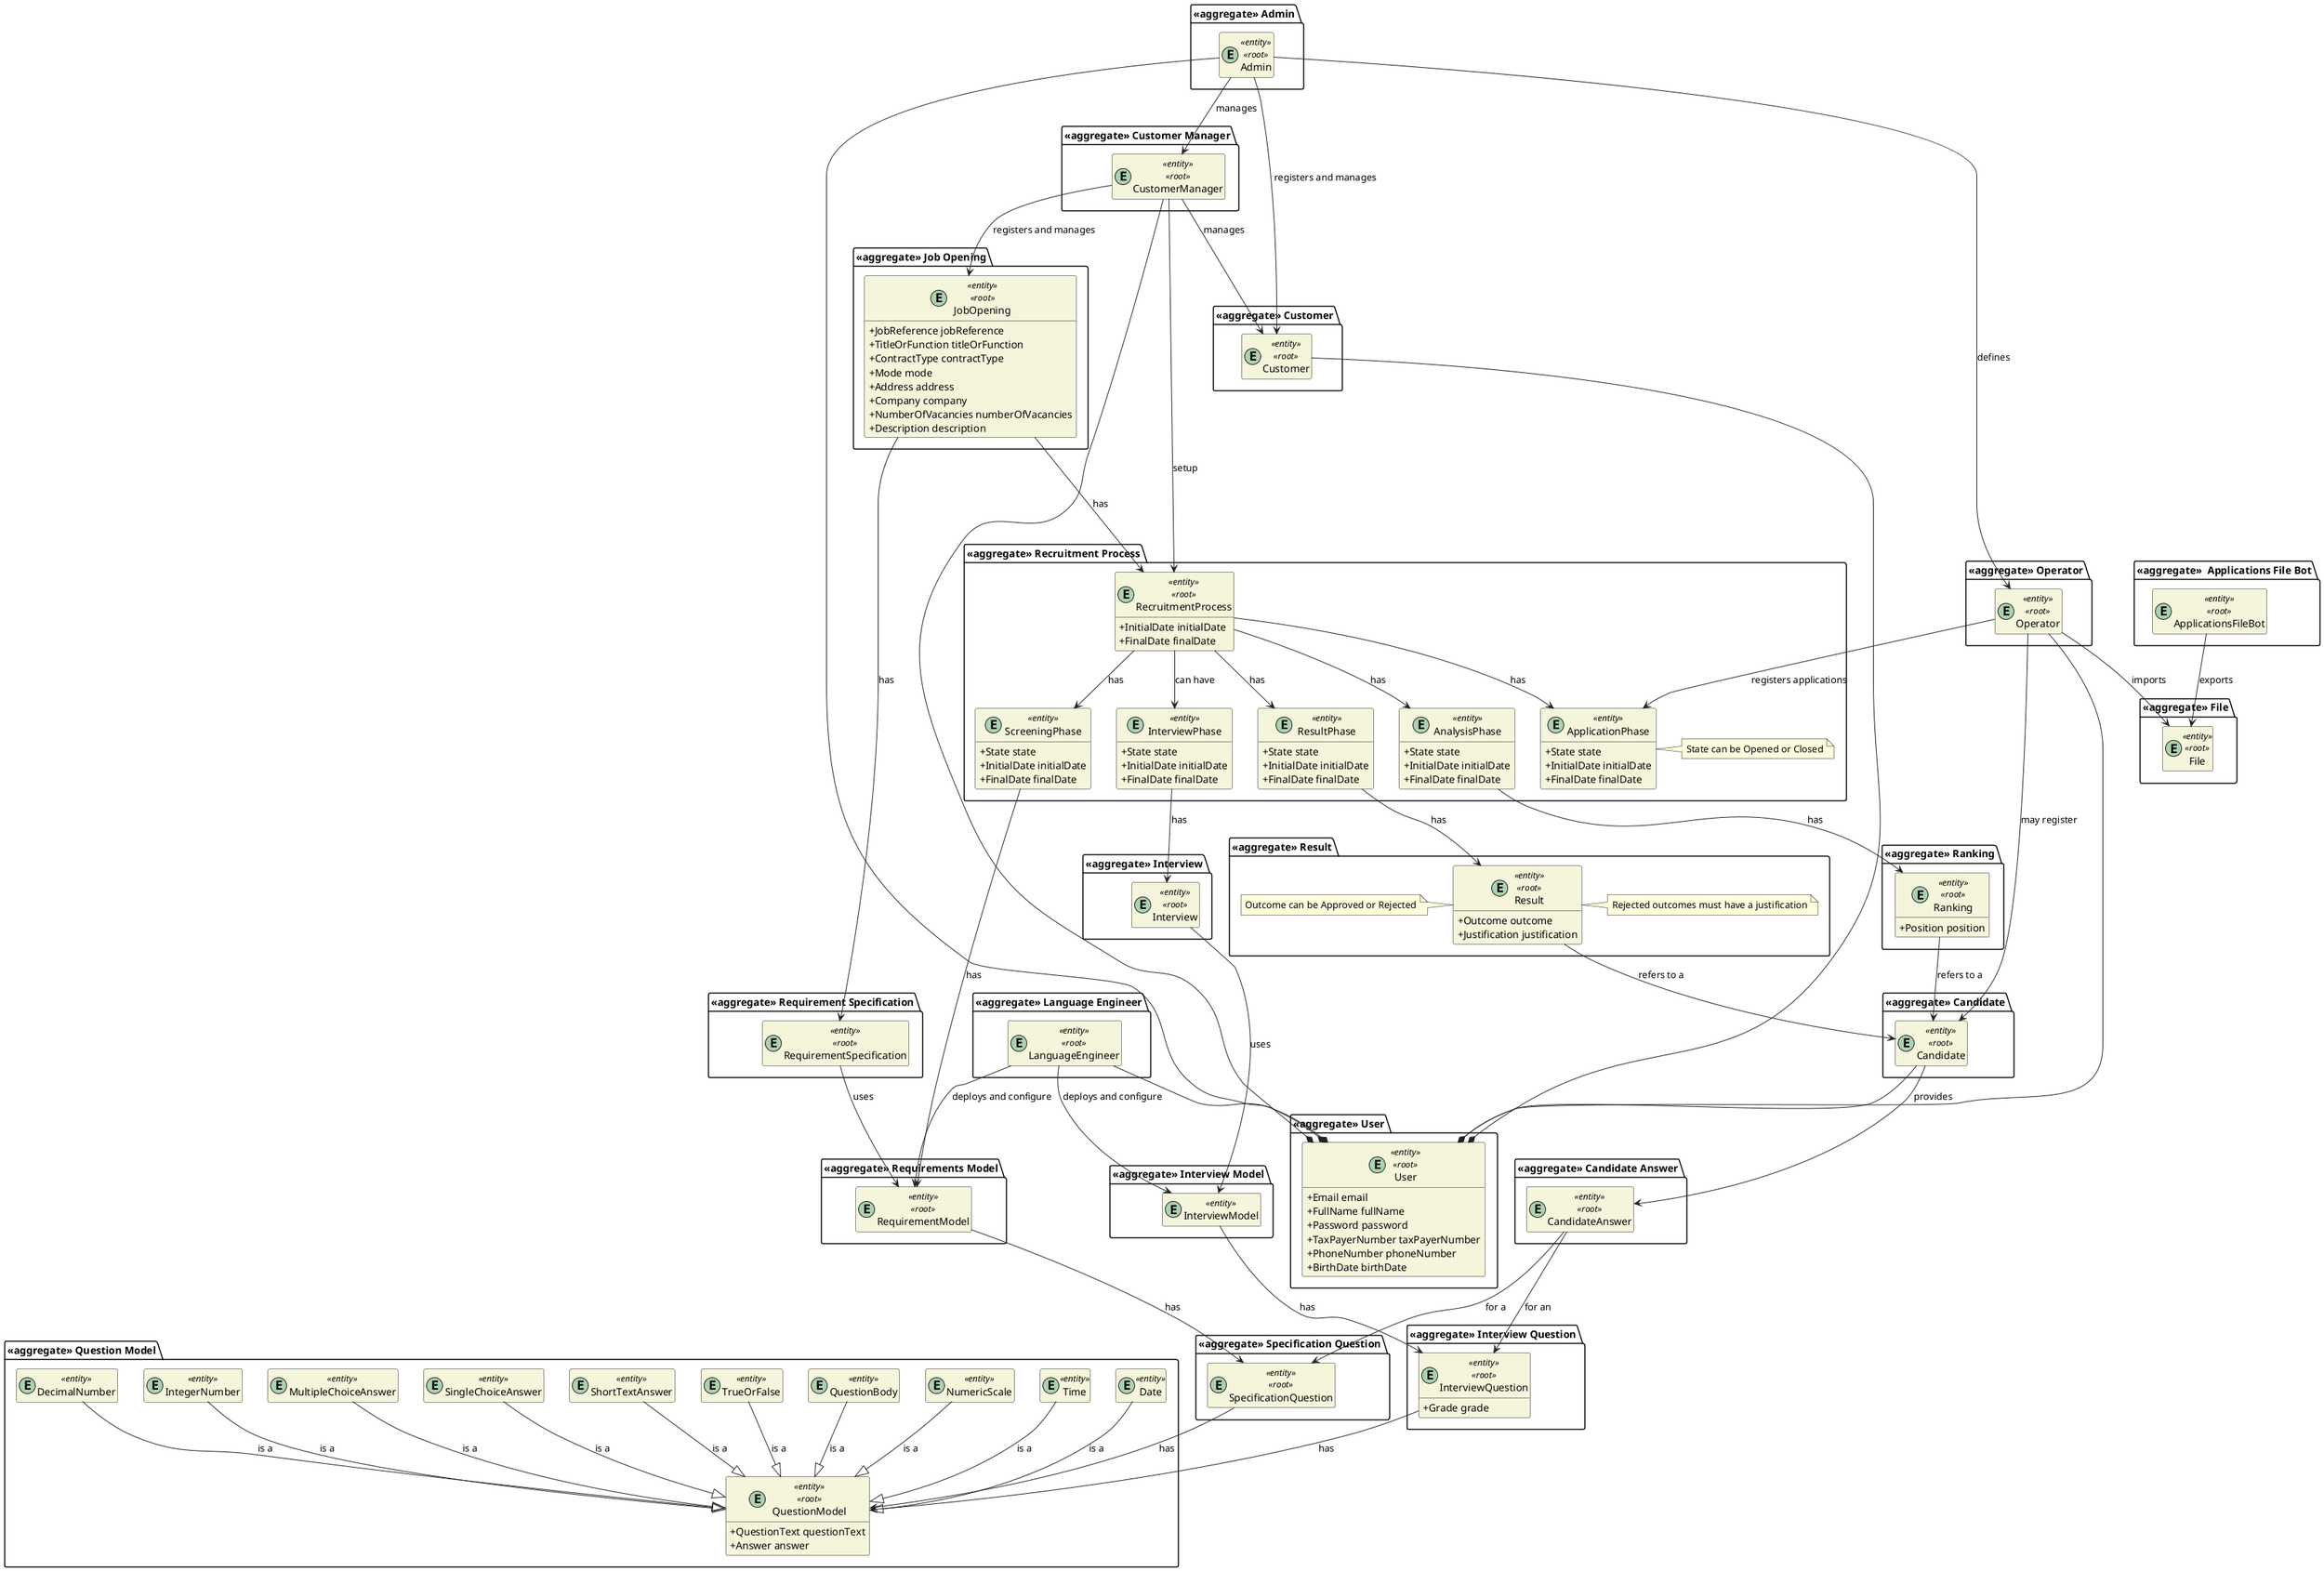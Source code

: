 @startuml domain-model

skinparam classAttributeIconSize 0
hide empty attributes
hide empty methods
skinparam classBackgroundColor beige
skinparam ArrowColor #222222

' User Aggregate
package "<<aggregate>> User" {
    entity User <<entity>> <<root>> {
        + Email email
        + FullName fullName
        + Password password
        + TaxPayerNumber taxPayerNumber
        + PhoneNumber phoneNumber
        + BirthDate birthDate
    }
}

' Admin Aggregate
package "<<aggregate>> Admin" {
    entity Admin <<entity>> <<root>> {}
}

' Customer Manager Aggregate
package "<<aggregate>> Customer Manager" {
    entity CustomerManager <<entity>> <<root>> {}
}

' Operator Aggregate
package "<<aggregate>> Operator" {
    entity Operator <<entity>> <<root>> {}
}

' Language Engineer Aggregate
package "<<aggregate>> Language Engineer"{
    entity LanguageEngineer <<entity>> <<root>> {}
}

' Candidate Aggregate
package "<<aggregate>> Candidate" {
    entity Candidate <<entity>> <<root>> {}
}

' Customer Aggregate
package "<<aggregate>> Customer" {
    entity Customer <<entity>> <<root>> {}
}

' Applications File Bot Aggregate
package "<<aggregate>>  Applications File Bot" {
    entity  ApplicationsFileBot <<entity>> <<root>> {}
}

' Recruitment Process Aggregate
package "<<aggregate>> Recruitment Process" {
    entity RecruitmentProcess <<entity>> <<root>> {
        + InitialDate initialDate
        + FinalDate finalDate
    }
    entity ApplicationPhase <<entity>> {
        + State state
        + InitialDate initialDate
        + FinalDate finalDate
    }
    note right of ApplicationPhase: State can be Opened or Closed

    entity ScreeningPhase <<entity>> {
        + State state
        + InitialDate initialDate
        + FinalDate finalDate
    }
    entity InterviewPhase <<entity>> {
        + State state
        + InitialDate initialDate
        + FinalDate finalDate
    }
    entity AnalysisPhase <<entity>> {
        + State state
        + InitialDate initialDate
        + FinalDate finalDate
    }
    entity ResultPhase <<entity>> {
        + State state
        + InitialDate initialDate
        + FinalDate finalDate
    }
}

' Job Opening Aggregate
package "<<aggregate>> Job Opening" {
    entity JobOpening <<entity>> <<root>> {
        + JobReference jobReference
        + TitleOrFunction titleOrFunction
        + ContractType contractType
        + Mode mode
        + Address address
        + Company company
        + NumberOfVacancies numberOfVacancies
        + Description description
    }
}

' RequirementSpecification
package "<<aggregate>> Requirement Specification" {
    entity RequirementSpecification <<entity>> <<root>> {}
}

' Interview Phase Model Aggregate
package "<<aggregate>> Interview Model" {
    entity InterviewModel <<entity>>  {}
}

' Interview Aggregate
package "<<aggregate>> Interview" {
    entity Interview <<entity>> <<root>> {}
}

' Candidate Answer Aggregate
package "<<aggregate>> Candidate Answer" {
    entity CandidateAnswer <<entity>> <<root>> {}
}

' Interview Question Aggregate
package "<<aggregate>> Interview Question" {  
    entity InterviewQuestion <<entity>> <<root>> {
        + Grade grade
    }
}

' Specification Question Aggregate
package "<<aggregate>> Specification Question" {  
    entity SpecificationQuestion <<entity>> <<root>> {}
}

' Plugins Aggregate
package "<<aggregate>> Requirements Model" {
    entity RequirementModel <<entity>> <<root>> {}
}

' Ranking Aggregate
package "<<aggregate>> Ranking" {
    entity Ranking <<entity>> <<root>> {
        + Position position
    }
}

' Question Model Aggregate
package "<<aggregate>> Question Model" {
    entity QuestionModel <<entity>> <<root>> {
        + QuestionText questionText
        + Answer answer
    }
    entity TrueOrFalse <<entity>> {}
    entity ShortTextAnswer <<entity>> {}
    entity SingleChoiceAnswer <<entity>> {}
    entity MultipleChoiceAnswer <<entity>> {}
    entity IntegerNumber <<entity>> {}
    entity DecimalNumber <<entity>> {}
    entity Date <<entity>> {}
    entity Time <<entity>> {}
    entity NumericScale <<entity>> {}
    entity QuestionBody <<entity>> {}
}

' File Aggregate
package "<<aggregate>> File" {
    entity File <<entity>> <<root>> {}
}

' Result Aggregate
package "<<aggregate>> Result" {
    entity Result <<entity>> <<root>> {
        + Outcome outcome
        + Justification justification
    }
    note left of Result: Outcome can be Approved or Rejected
    note right of Result: Rejected outcomes must have a justification
}

' User value objects relationships
Admin --* User
CustomerManager --* User
Operator --* User
Customer --* User
LanguageEngineer --* User
Candidate --* User

' Admin relationships
Admin --> Customer: registers and manages
Admin --> CustomerManager: manages
Admin --> Operator: defines

' Operator relationships
Operator --> Candidate: may register
Operator --> ApplicationPhase: registers applications
Operator --> File: imports

' Customer Manager relationships
CustomerManager --> Customer: manages
CustomerManager --> JobOpening: registers and manages
CustomerManager --> RecruitmentProcess: setup

' Recruitment Process relationships
RecruitmentProcess --> ApplicationPhase: has
RecruitmentProcess --> ScreeningPhase: has
RecruitmentProcess --> InterviewPhase: can have
RecruitmentProcess --> AnalysisPhase: has
RecruitmentProcess --> ResultPhase: has

' Job Opening relationships
JobOpening ---> RecruitmentProcess: has
JobOpening --> RequirementSpecification: has
RequirementSpecification --> RequirementModel: uses

' InterviewPhase Models relationships
InterviewModel --> InterviewQuestion: has

' Job Requirement Model relationships
RequirementModel --> SpecificationQuestion : has

' ScreeningPhase relationships
ScreeningPhase --> RequirementModel : has

'Interview Phase relationships
InterviewPhase --> Interview: has

' Interview relationships
Interview --> InterviewModel: uses

' AnalysisPhase relationships
AnalysisPhase --> Ranking: has

' Ranking relationships
Ranking --> Candidate: refers to a

' Interview Answers relationships
CandidateAnswer --> InterviewQuestion: for an

' Requirement relationships
CandidateAnswer --> SpecificationQuestion: for a

' Applications File Bot relationships
ApplicationsFileBot --> File: exports

' Language Engineer relationships
LanguageEngineer --> InterviewModel: deploys and configure
LanguageEngineer --> RequirementModel: deploys and configure

' Result Phase relationships
ResultPhase --> Result: has

' Result relationships
Result --> Candidate: refers to a

' Candidate relationships
Candidate --> CandidateAnswer: provides

' Interview Question relationships
InterviewQuestion --> QuestionModel: has

' Specification Question relationships
SpecificationQuestion --> QuestionModel: has

' Question Model relationships
TrueOrFalse --|> QuestionModel: is a
ShortTextAnswer --|> QuestionModel: is a
SingleChoiceAnswer --|> QuestionModel: is a
MultipleChoiceAnswer --|> QuestionModel: is a
IntegerNumber --|> QuestionModel: is a
DecimalNumber --|> QuestionModel: is a
Date --|> QuestionModel: is a
Time --|> QuestionModel: is a
NumericScale --|> QuestionModel: is a
QuestionBody --|> QuestionModel: is a

@enduml
